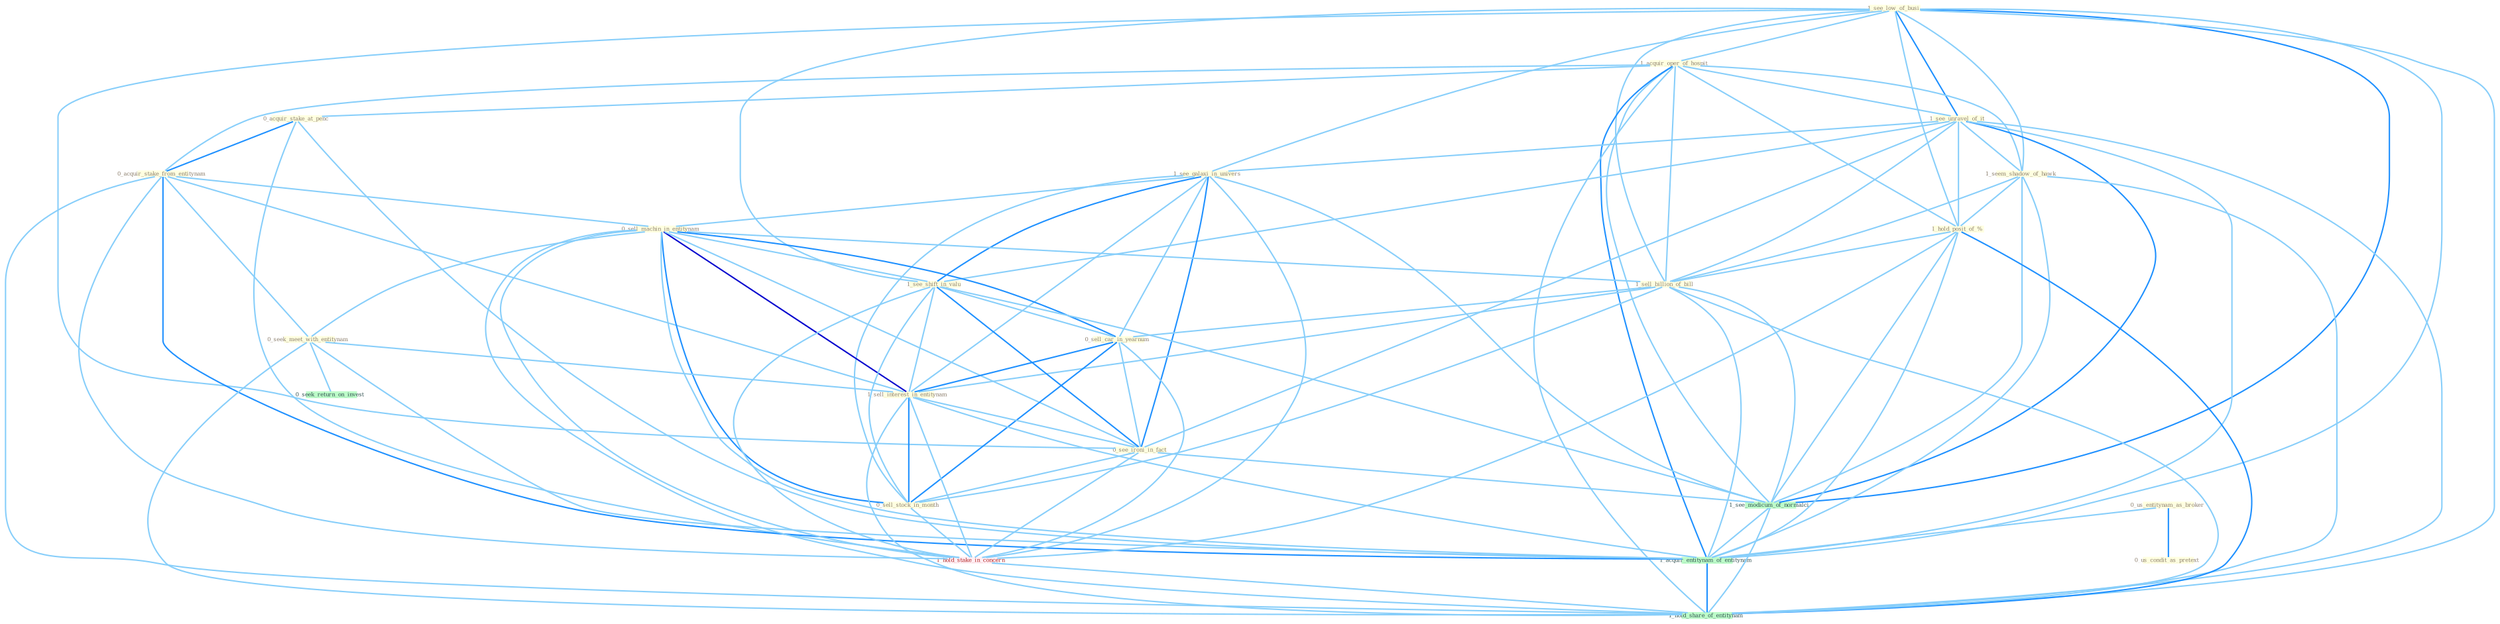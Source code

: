 Graph G{ 
    node
    [shape=polygon,style=filled,width=.5,height=.06,color="#BDFCC9",fixedsize=true,fontsize=4,
    fontcolor="#2f4f4f"];
    {node
    [color="#ffffe0", fontcolor="#8b7d6b"] "1_see_low_of_busi " "1_acquir_oper_of_hospit " "1_see_unravel_of_it " "0_us_entitynam_as_broker " "1_seem_shadow_of_hawk " "0_us_condit_as_pretext " "0_acquir_stake_at_penc " "0_acquir_stake_from_entitynam " "1_hold_posit_of_% " "1_see_galaxi_in_univers " "0_sell_machin_in_entitynam " "1_sell_billion_of_bill " "1_see_shift_in_valu " "0_seek_meet_with_entitynam " "0_sell_car_in_yearnum " "1_sell_interest_in_entitynam " "0_see_ironi_in_fact " "0_sell_stock_in_month "}
{node [color="#fff0f5", fontcolor="#b22222"] "1_hold_stake_in_concern "}
edge [color="#B0E2FF"];

	"1_see_low_of_busi " -- "1_acquir_oper_of_hospit " [w="1", color="#87cefa" ];
	"1_see_low_of_busi " -- "1_see_unravel_of_it " [w="2", color="#1e90ff" , len=0.8];
	"1_see_low_of_busi " -- "1_seem_shadow_of_hawk " [w="1", color="#87cefa" ];
	"1_see_low_of_busi " -- "1_hold_posit_of_% " [w="1", color="#87cefa" ];
	"1_see_low_of_busi " -- "1_see_galaxi_in_univers " [w="1", color="#87cefa" ];
	"1_see_low_of_busi " -- "1_sell_billion_of_bill " [w="1", color="#87cefa" ];
	"1_see_low_of_busi " -- "1_see_shift_in_valu " [w="1", color="#87cefa" ];
	"1_see_low_of_busi " -- "0_see_ironi_in_fact " [w="1", color="#87cefa" ];
	"1_see_low_of_busi " -- "1_see_modicum_of_normalci " [w="2", color="#1e90ff" , len=0.8];
	"1_see_low_of_busi " -- "1_acquir_entitynam_of_entitynam " [w="1", color="#87cefa" ];
	"1_see_low_of_busi " -- "1_hold_share_of_entitynam " [w="1", color="#87cefa" ];
	"1_acquir_oper_of_hospit " -- "1_see_unravel_of_it " [w="1", color="#87cefa" ];
	"1_acquir_oper_of_hospit " -- "1_seem_shadow_of_hawk " [w="1", color="#87cefa" ];
	"1_acquir_oper_of_hospit " -- "0_acquir_stake_at_penc " [w="1", color="#87cefa" ];
	"1_acquir_oper_of_hospit " -- "0_acquir_stake_from_entitynam " [w="1", color="#87cefa" ];
	"1_acquir_oper_of_hospit " -- "1_hold_posit_of_% " [w="1", color="#87cefa" ];
	"1_acquir_oper_of_hospit " -- "1_sell_billion_of_bill " [w="1", color="#87cefa" ];
	"1_acquir_oper_of_hospit " -- "1_see_modicum_of_normalci " [w="1", color="#87cefa" ];
	"1_acquir_oper_of_hospit " -- "1_acquir_entitynam_of_entitynam " [w="2", color="#1e90ff" , len=0.8];
	"1_acquir_oper_of_hospit " -- "1_hold_share_of_entitynam " [w="1", color="#87cefa" ];
	"1_see_unravel_of_it " -- "1_seem_shadow_of_hawk " [w="1", color="#87cefa" ];
	"1_see_unravel_of_it " -- "1_hold_posit_of_% " [w="1", color="#87cefa" ];
	"1_see_unravel_of_it " -- "1_see_galaxi_in_univers " [w="1", color="#87cefa" ];
	"1_see_unravel_of_it " -- "1_sell_billion_of_bill " [w="1", color="#87cefa" ];
	"1_see_unravel_of_it " -- "1_see_shift_in_valu " [w="1", color="#87cefa" ];
	"1_see_unravel_of_it " -- "0_see_ironi_in_fact " [w="1", color="#87cefa" ];
	"1_see_unravel_of_it " -- "1_see_modicum_of_normalci " [w="2", color="#1e90ff" , len=0.8];
	"1_see_unravel_of_it " -- "1_acquir_entitynam_of_entitynam " [w="1", color="#87cefa" ];
	"1_see_unravel_of_it " -- "1_hold_share_of_entitynam " [w="1", color="#87cefa" ];
	"0_us_entitynam_as_broker " -- "0_us_condit_as_pretext " [w="2", color="#1e90ff" , len=0.8];
	"0_us_entitynam_as_broker " -- "1_acquir_entitynam_of_entitynam " [w="1", color="#87cefa" ];
	"1_seem_shadow_of_hawk " -- "1_hold_posit_of_% " [w="1", color="#87cefa" ];
	"1_seem_shadow_of_hawk " -- "1_sell_billion_of_bill " [w="1", color="#87cefa" ];
	"1_seem_shadow_of_hawk " -- "1_see_modicum_of_normalci " [w="1", color="#87cefa" ];
	"1_seem_shadow_of_hawk " -- "1_acquir_entitynam_of_entitynam " [w="1", color="#87cefa" ];
	"1_seem_shadow_of_hawk " -- "1_hold_share_of_entitynam " [w="1", color="#87cefa" ];
	"0_acquir_stake_at_penc " -- "0_acquir_stake_from_entitynam " [w="2", color="#1e90ff" , len=0.8];
	"0_acquir_stake_at_penc " -- "1_hold_stake_in_concern " [w="1", color="#87cefa" ];
	"0_acquir_stake_at_penc " -- "1_acquir_entitynam_of_entitynam " [w="1", color="#87cefa" ];
	"0_acquir_stake_from_entitynam " -- "0_sell_machin_in_entitynam " [w="1", color="#87cefa" ];
	"0_acquir_stake_from_entitynam " -- "0_seek_meet_with_entitynam " [w="1", color="#87cefa" ];
	"0_acquir_stake_from_entitynam " -- "1_sell_interest_in_entitynam " [w="1", color="#87cefa" ];
	"0_acquir_stake_from_entitynam " -- "1_hold_stake_in_concern " [w="1", color="#87cefa" ];
	"0_acquir_stake_from_entitynam " -- "1_acquir_entitynam_of_entitynam " [w="2", color="#1e90ff" , len=0.8];
	"0_acquir_stake_from_entitynam " -- "1_hold_share_of_entitynam " [w="1", color="#87cefa" ];
	"1_hold_posit_of_% " -- "1_sell_billion_of_bill " [w="1", color="#87cefa" ];
	"1_hold_posit_of_% " -- "1_hold_stake_in_concern " [w="1", color="#87cefa" ];
	"1_hold_posit_of_% " -- "1_see_modicum_of_normalci " [w="1", color="#87cefa" ];
	"1_hold_posit_of_% " -- "1_acquir_entitynam_of_entitynam " [w="1", color="#87cefa" ];
	"1_hold_posit_of_% " -- "1_hold_share_of_entitynam " [w="2", color="#1e90ff" , len=0.8];
	"1_see_galaxi_in_univers " -- "0_sell_machin_in_entitynam " [w="1", color="#87cefa" ];
	"1_see_galaxi_in_univers " -- "1_see_shift_in_valu " [w="2", color="#1e90ff" , len=0.8];
	"1_see_galaxi_in_univers " -- "0_sell_car_in_yearnum " [w="1", color="#87cefa" ];
	"1_see_galaxi_in_univers " -- "1_sell_interest_in_entitynam " [w="1", color="#87cefa" ];
	"1_see_galaxi_in_univers " -- "0_see_ironi_in_fact " [w="2", color="#1e90ff" , len=0.8];
	"1_see_galaxi_in_univers " -- "0_sell_stock_in_month " [w="1", color="#87cefa" ];
	"1_see_galaxi_in_univers " -- "1_hold_stake_in_concern " [w="1", color="#87cefa" ];
	"1_see_galaxi_in_univers " -- "1_see_modicum_of_normalci " [w="1", color="#87cefa" ];
	"0_sell_machin_in_entitynam " -- "1_sell_billion_of_bill " [w="1", color="#87cefa" ];
	"0_sell_machin_in_entitynam " -- "1_see_shift_in_valu " [w="1", color="#87cefa" ];
	"0_sell_machin_in_entitynam " -- "0_seek_meet_with_entitynam " [w="1", color="#87cefa" ];
	"0_sell_machin_in_entitynam " -- "0_sell_car_in_yearnum " [w="2", color="#1e90ff" , len=0.8];
	"0_sell_machin_in_entitynam " -- "1_sell_interest_in_entitynam " [w="3", color="#0000cd" , len=0.6];
	"0_sell_machin_in_entitynam " -- "0_see_ironi_in_fact " [w="1", color="#87cefa" ];
	"0_sell_machin_in_entitynam " -- "0_sell_stock_in_month " [w="2", color="#1e90ff" , len=0.8];
	"0_sell_machin_in_entitynam " -- "1_hold_stake_in_concern " [w="1", color="#87cefa" ];
	"0_sell_machin_in_entitynam " -- "1_acquir_entitynam_of_entitynam " [w="1", color="#87cefa" ];
	"0_sell_machin_in_entitynam " -- "1_hold_share_of_entitynam " [w="1", color="#87cefa" ];
	"1_sell_billion_of_bill " -- "0_sell_car_in_yearnum " [w="1", color="#87cefa" ];
	"1_sell_billion_of_bill " -- "1_sell_interest_in_entitynam " [w="1", color="#87cefa" ];
	"1_sell_billion_of_bill " -- "0_sell_stock_in_month " [w="1", color="#87cefa" ];
	"1_sell_billion_of_bill " -- "1_see_modicum_of_normalci " [w="1", color="#87cefa" ];
	"1_sell_billion_of_bill " -- "1_acquir_entitynam_of_entitynam " [w="1", color="#87cefa" ];
	"1_sell_billion_of_bill " -- "1_hold_share_of_entitynam " [w="1", color="#87cefa" ];
	"1_see_shift_in_valu " -- "0_sell_car_in_yearnum " [w="1", color="#87cefa" ];
	"1_see_shift_in_valu " -- "1_sell_interest_in_entitynam " [w="1", color="#87cefa" ];
	"1_see_shift_in_valu " -- "0_see_ironi_in_fact " [w="2", color="#1e90ff" , len=0.8];
	"1_see_shift_in_valu " -- "0_sell_stock_in_month " [w="1", color="#87cefa" ];
	"1_see_shift_in_valu " -- "1_hold_stake_in_concern " [w="1", color="#87cefa" ];
	"1_see_shift_in_valu " -- "1_see_modicum_of_normalci " [w="1", color="#87cefa" ];
	"0_seek_meet_with_entitynam " -- "1_sell_interest_in_entitynam " [w="1", color="#87cefa" ];
	"0_seek_meet_with_entitynam " -- "0_seek_return_on_invest " [w="1", color="#87cefa" ];
	"0_seek_meet_with_entitynam " -- "1_acquir_entitynam_of_entitynam " [w="1", color="#87cefa" ];
	"0_seek_meet_with_entitynam " -- "1_hold_share_of_entitynam " [w="1", color="#87cefa" ];
	"0_sell_car_in_yearnum " -- "1_sell_interest_in_entitynam " [w="2", color="#1e90ff" , len=0.8];
	"0_sell_car_in_yearnum " -- "0_see_ironi_in_fact " [w="1", color="#87cefa" ];
	"0_sell_car_in_yearnum " -- "0_sell_stock_in_month " [w="2", color="#1e90ff" , len=0.8];
	"0_sell_car_in_yearnum " -- "1_hold_stake_in_concern " [w="1", color="#87cefa" ];
	"1_sell_interest_in_entitynam " -- "0_see_ironi_in_fact " [w="1", color="#87cefa" ];
	"1_sell_interest_in_entitynam " -- "0_sell_stock_in_month " [w="2", color="#1e90ff" , len=0.8];
	"1_sell_interest_in_entitynam " -- "1_hold_stake_in_concern " [w="1", color="#87cefa" ];
	"1_sell_interest_in_entitynam " -- "1_acquir_entitynam_of_entitynam " [w="1", color="#87cefa" ];
	"1_sell_interest_in_entitynam " -- "1_hold_share_of_entitynam " [w="1", color="#87cefa" ];
	"0_see_ironi_in_fact " -- "0_sell_stock_in_month " [w="1", color="#87cefa" ];
	"0_see_ironi_in_fact " -- "1_hold_stake_in_concern " [w="1", color="#87cefa" ];
	"0_see_ironi_in_fact " -- "1_see_modicum_of_normalci " [w="1", color="#87cefa" ];
	"0_sell_stock_in_month " -- "1_hold_stake_in_concern " [w="1", color="#87cefa" ];
	"1_hold_stake_in_concern " -- "1_hold_share_of_entitynam " [w="1", color="#87cefa" ];
	"1_see_modicum_of_normalci " -- "1_acquir_entitynam_of_entitynam " [w="1", color="#87cefa" ];
	"1_see_modicum_of_normalci " -- "1_hold_share_of_entitynam " [w="1", color="#87cefa" ];
	"1_acquir_entitynam_of_entitynam " -- "1_hold_share_of_entitynam " [w="2", color="#1e90ff" , len=0.8];
}